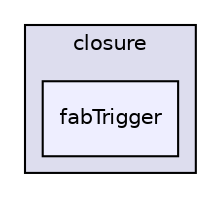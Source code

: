 digraph "libs/angular/angular-material-fileinput-master/bower_components/angular-material/modules/closure/fabTrigger" {
  compound=true
  node [ fontsize="10", fontname="Helvetica"];
  edge [ labelfontsize="10", labelfontname="Helvetica"];
  subgraph clusterdir_9508a65cdb91278c0406c0d6c7b30c42 {
    graph [ bgcolor="#ddddee", pencolor="black", label="closure" fontname="Helvetica", fontsize="10", URL="dir_9508a65cdb91278c0406c0d6c7b30c42.html"]
  dir_395148e7ed9247cc666d7bf5644178e7 [shape=box, label="fabTrigger", style="filled", fillcolor="#eeeeff", pencolor="black", URL="dir_395148e7ed9247cc666d7bf5644178e7.html"];
  }
}
